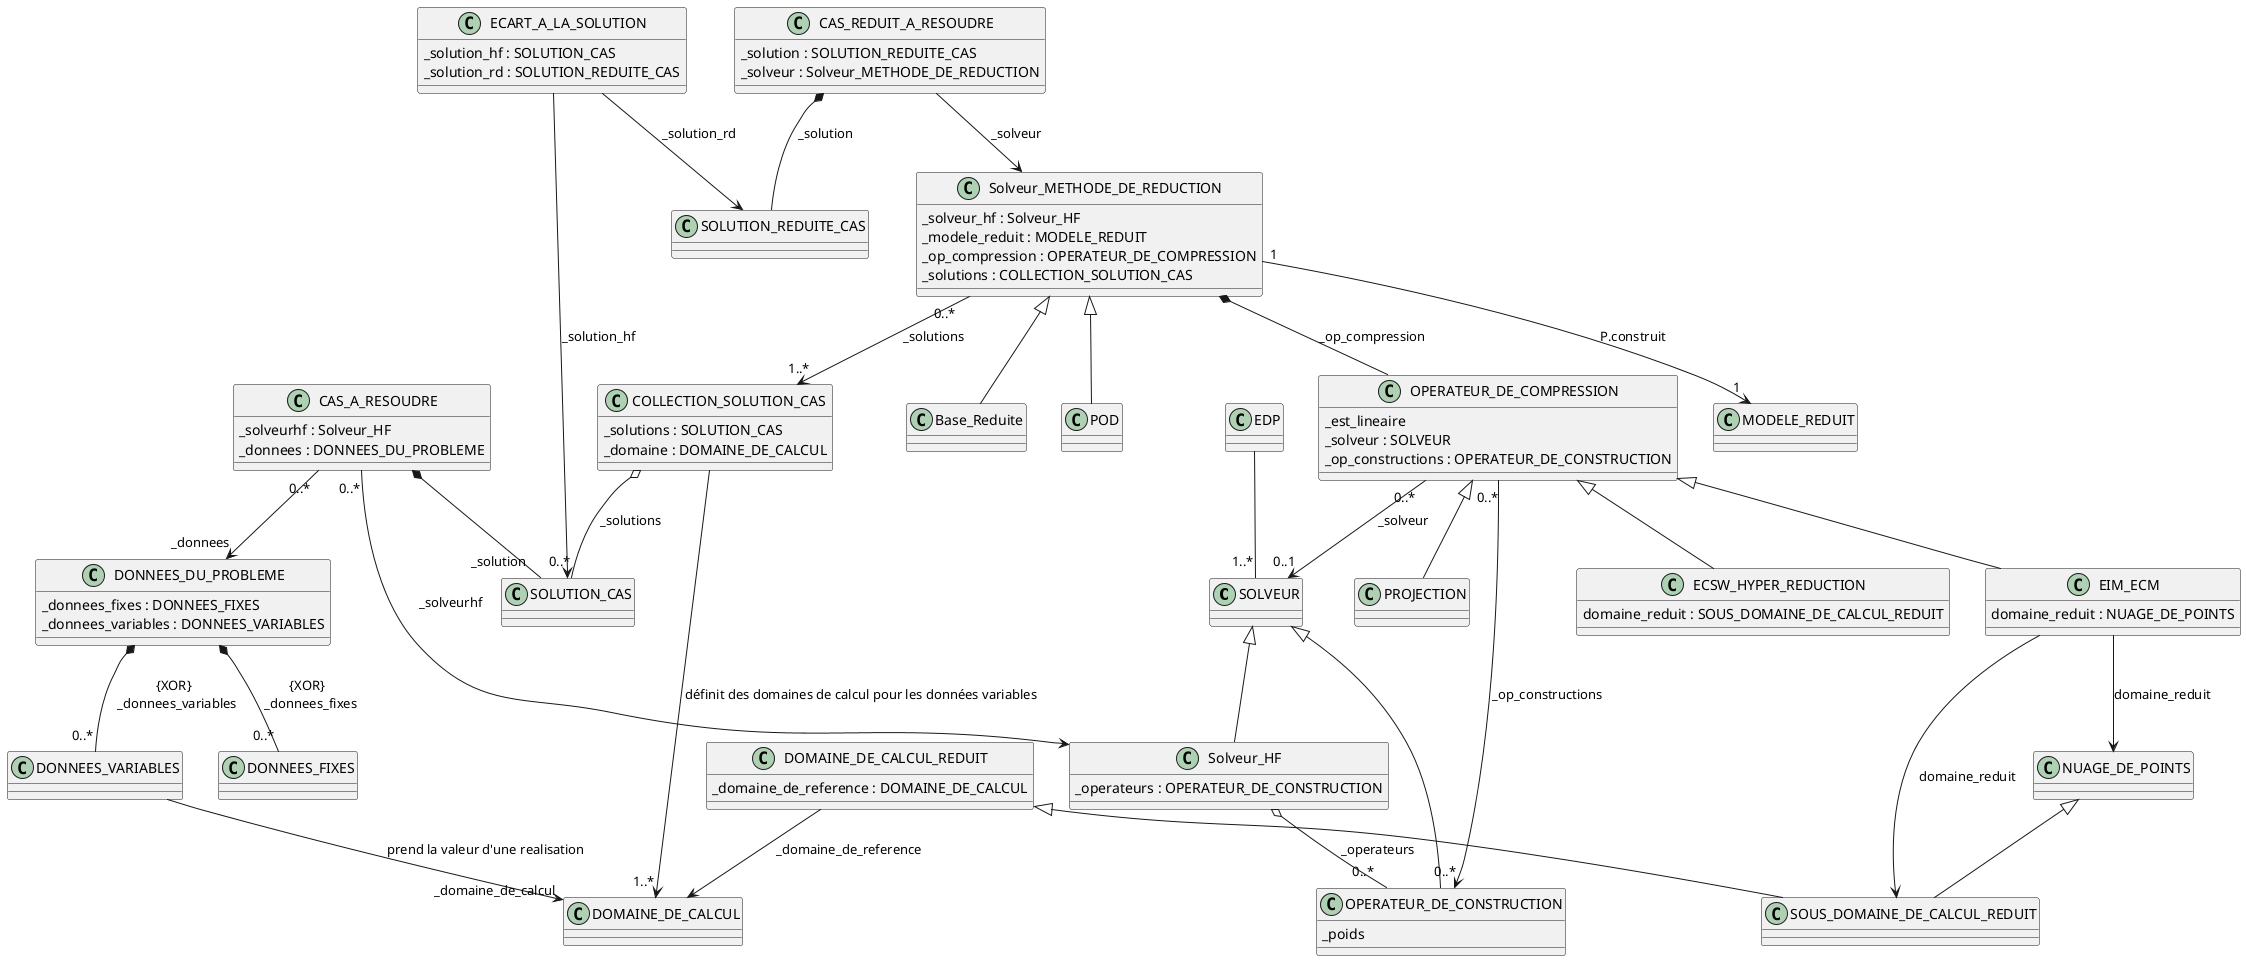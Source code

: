 @startuml

class SOLVEUR {
}

class OPERATEUR_DE_CONSTRUCTION {
    _poids
}

class Solveur_HF {
    _operateurs : OPERATEUR_DE_CONSTRUCTION
}

SOLVEUR <|-- Solveur_HF
SOLVEUR <|-- OPERATEUR_DE_CONSTRUCTION
Solveur_HF o-- "0..*" OPERATEUR_DE_CONSTRUCTION : "_operateurs"

class DOMAINE_DE_CALCUL {
}

class DONNEES_FIXES {
}

class DONNEES_VARIABLES {
}

DONNEES_VARIABLES --> "_domaine_de_calcul" DOMAINE_DE_CALCUL : prend la valeur d'une realisation

class DONNEES_DU_PROBLEME {
    _donnees_fixes : DONNEES_FIXES
    _donnees_variables : DONNEES_VARIABLES
}

DONNEES_DU_PROBLEME *-- "0..*" DONNEES_FIXES : "{XOR} \n _donnees_fixes"
DONNEES_DU_PROBLEME *-- "0..*" DONNEES_VARIABLES : "{XOR} \n _donnees_variables"


class CAS_A_RESOUDRE {
    _solveurhf : Solveur_HF
    _donnees : DONNEES_DU_PROBLEME
}

CAS_A_RESOUDRE "0..*" --> Solveur_HF : "_solveurhf"
CAS_A_RESOUDRE "0..*" --> "_donnees" DONNEES_DU_PROBLEME

class SOLUTION_CAS {
}

CAS_A_RESOUDRE *-- "_solution" SOLUTION_CAS

class COLLECTION_SOLUTION_CAS {
    _solutions : SOLUTION_CAS
    _domaine : DOMAINE_DE_CALCUL
}

COLLECTION_SOLUTION_CAS o-- "0..*" SOLUTION_CAS : "_solutions"
COLLECTION_SOLUTION_CAS --> "1..*" DOMAINE_DE_CALCUL : "définit des domaines de calcul pour les données variables"

class OPERATEUR_DE_COMPRESSION {
    _est_lineaire
    _solveur : SOLVEUR
    _op_constructions : OPERATEUR_DE_CONSTRUCTION
}

OPERATEUR_DE_COMPRESSION "0..*" --> "0..1" SOLVEUR : "_solveur"
OPERATEUR_DE_COMPRESSION "0..*" --> "0..*" OPERATEUR_DE_CONSTRUCTION : "_op_constructions"

class MODELE_REDUIT {
}

class Solveur_METHODE_DE_REDUCTION {
    _solveur_hf : Solveur_HF
    _modele_reduit : MODELE_REDUIT
    _op_compression : OPERATEUR_DE_COMPRESSION
    _solutions : COLLECTION_SOLUTION_CAS
}


Solveur_METHODE_DE_REDUCTION "0..*" --> "1..*" COLLECTION_SOLUTION_CAS : _solutions
Solveur_METHODE_DE_REDUCTION *-- OPERATEUR_DE_COMPRESSION : _op_compression
Solveur_METHODE_DE_REDUCTION "1" --> "1" MODELE_REDUIT : "P.construit"

class Base_Reduite {
}

class POD {
}
Solveur_METHODE_DE_REDUCTION <|-- Base_Reduite
Solveur_METHODE_DE_REDUCTION <|-- POD

class SOLUTION_REDUITE_CAS {
}

class CAS_REDUIT_A_RESOUDRE {
    _solution : SOLUTION_REDUITE_CAS
    _solveur : Solveur_METHODE_DE_REDUCTION
}

CAS_REDUIT_A_RESOUDRE *-- SOLUTION_REDUITE_CAS : _solution
CAS_REDUIT_A_RESOUDRE --> Solveur_METHODE_DE_REDUCTION : _solveur

class ECART_A_LA_SOLUTION {
    _solution_hf : SOLUTION_CAS
    _solution_rd : SOLUTION_REDUITE_CAS
}
ECART_A_LA_SOLUTION --> SOLUTION_CAS : _solution_hf
ECART_A_LA_SOLUTION --> SOLUTION_REDUITE_CAS : _solution_rd

class DOMAINE_DE_CALCUL_REDUIT {
    _domaine_de_reference : DOMAINE_DE_CALCUL
}

DOMAINE_DE_CALCUL_REDUIT --> DOMAINE_DE_CALCUL : _domaine_de_reference

class SOUS_DOMAINE_DE_CALCUL_REDUIT {
}

class NUAGE_DE_POINTS {
}

DOMAINE_DE_CALCUL_REDUIT <|-- SOUS_DOMAINE_DE_CALCUL_REDUIT
NUAGE_DE_POINTS <|-- SOUS_DOMAINE_DE_CALCUL_REDUIT

class PROJECTION {
}

class EIM_ECM {
    domaine_reduit : NUAGE_DE_POINTS
}

EIM_ECM --> NUAGE_DE_POINTS : domaine_reduit

OPERATEUR_DE_COMPRESSION <|-- EIM_ECM
OPERATEUR_DE_COMPRESSION <|-- ECSW_HYPER_REDUCTION
OPERATEUR_DE_COMPRESSION <|-- PROJECTION

class ECSW_HYPER_REDUCTION {
    domaine_reduit : SOUS_DOMAINE_DE_CALCUL_REDUIT
}

EIM_ECM --> SOUS_DOMAINE_DE_CALCUL_REDUIT : domaine_reduit

class EDP {
}

EDP -- "1..*" SOLVEUR

@enduml
